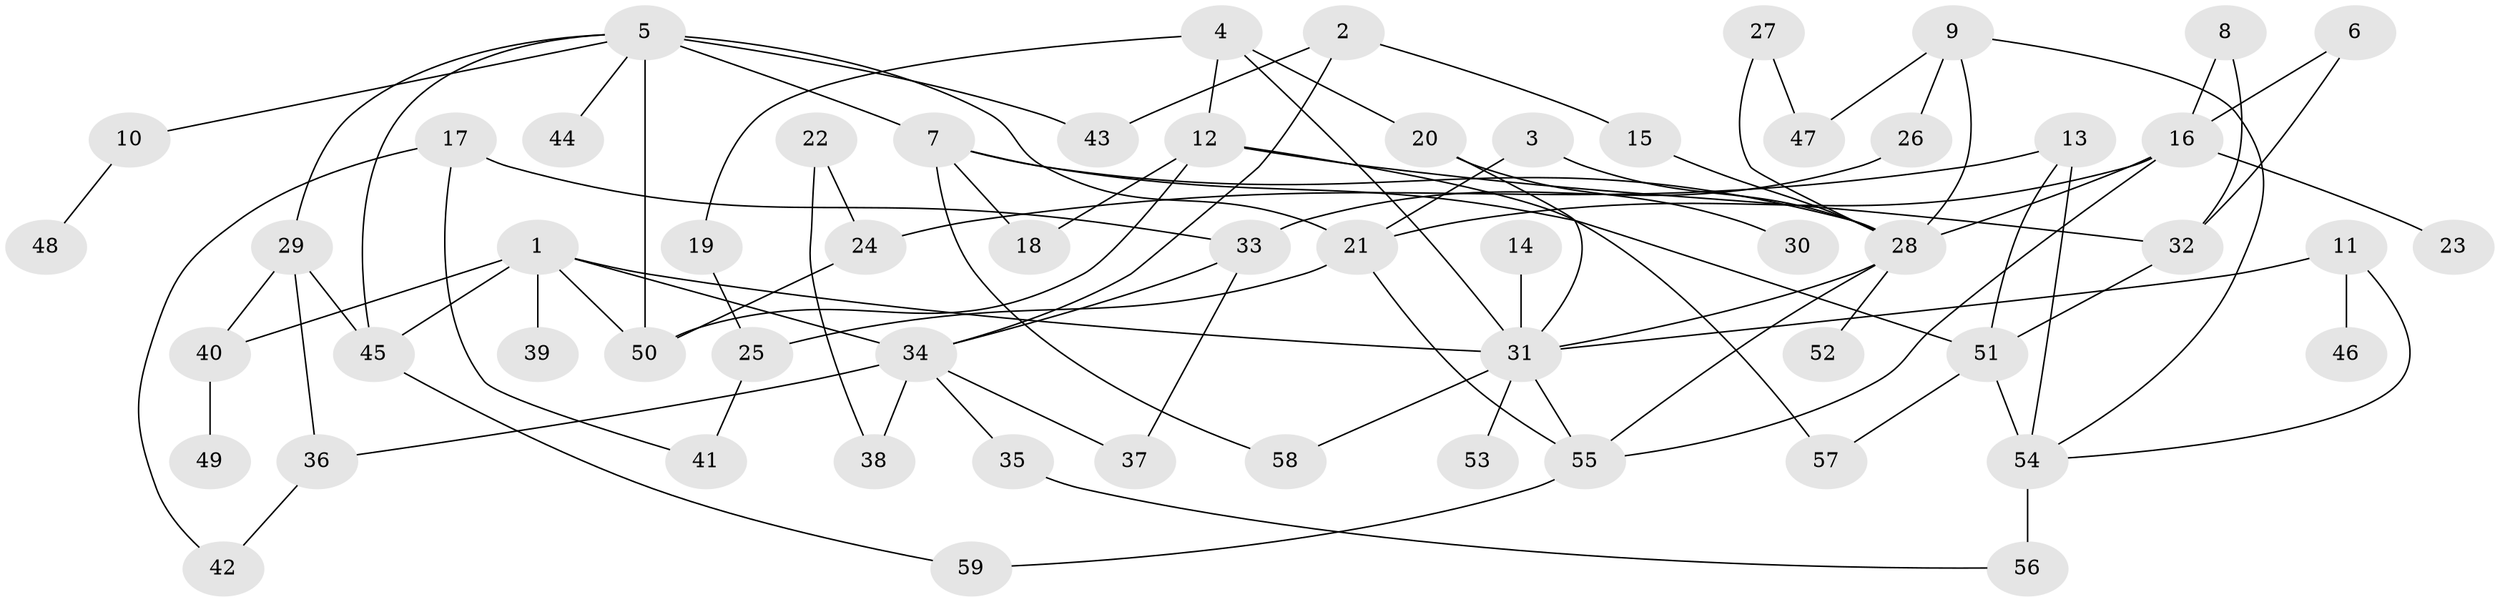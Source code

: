 // original degree distribution, {11: 0.008547008547008548, 4: 0.11965811965811966, 10: 0.008547008547008548, 1: 0.24786324786324787, 8: 0.008547008547008548, 5: 0.02564102564102564, 6: 0.03418803418803419, 3: 0.17094017094017094, 2: 0.36752136752136755, 7: 0.008547008547008548}
// Generated by graph-tools (version 1.1) at 2025/01/03/09/25 03:01:09]
// undirected, 59 vertices, 91 edges
graph export_dot {
graph [start="1"]
  node [color=gray90,style=filled];
  1;
  2;
  3;
  4;
  5;
  6;
  7;
  8;
  9;
  10;
  11;
  12;
  13;
  14;
  15;
  16;
  17;
  18;
  19;
  20;
  21;
  22;
  23;
  24;
  25;
  26;
  27;
  28;
  29;
  30;
  31;
  32;
  33;
  34;
  35;
  36;
  37;
  38;
  39;
  40;
  41;
  42;
  43;
  44;
  45;
  46;
  47;
  48;
  49;
  50;
  51;
  52;
  53;
  54;
  55;
  56;
  57;
  58;
  59;
  1 -- 31 [weight=1.0];
  1 -- 34 [weight=1.0];
  1 -- 39 [weight=1.0];
  1 -- 40 [weight=1.0];
  1 -- 45 [weight=1.0];
  1 -- 50 [weight=1.0];
  2 -- 15 [weight=1.0];
  2 -- 34 [weight=1.0];
  2 -- 43 [weight=1.0];
  3 -- 21 [weight=1.0];
  3 -- 28 [weight=1.0];
  4 -- 12 [weight=1.0];
  4 -- 19 [weight=1.0];
  4 -- 20 [weight=1.0];
  4 -- 31 [weight=1.0];
  5 -- 7 [weight=1.0];
  5 -- 10 [weight=1.0];
  5 -- 21 [weight=2.0];
  5 -- 29 [weight=1.0];
  5 -- 43 [weight=1.0];
  5 -- 44 [weight=1.0];
  5 -- 45 [weight=1.0];
  5 -- 50 [weight=1.0];
  6 -- 16 [weight=1.0];
  6 -- 32 [weight=1.0];
  7 -- 18 [weight=1.0];
  7 -- 28 [weight=1.0];
  7 -- 51 [weight=1.0];
  7 -- 58 [weight=1.0];
  8 -- 16 [weight=1.0];
  8 -- 32 [weight=1.0];
  9 -- 26 [weight=1.0];
  9 -- 28 [weight=1.0];
  9 -- 47 [weight=1.0];
  9 -- 54 [weight=1.0];
  10 -- 48 [weight=1.0];
  11 -- 31 [weight=1.0];
  11 -- 46 [weight=1.0];
  11 -- 54 [weight=1.0];
  12 -- 18 [weight=1.0];
  12 -- 32 [weight=2.0];
  12 -- 50 [weight=1.0];
  12 -- 57 [weight=1.0];
  13 -- 24 [weight=1.0];
  13 -- 51 [weight=1.0];
  13 -- 54 [weight=1.0];
  14 -- 31 [weight=1.0];
  15 -- 28 [weight=1.0];
  16 -- 21 [weight=1.0];
  16 -- 23 [weight=1.0];
  16 -- 28 [weight=1.0];
  16 -- 55 [weight=1.0];
  17 -- 33 [weight=1.0];
  17 -- 41 [weight=1.0];
  17 -- 42 [weight=1.0];
  19 -- 25 [weight=1.0];
  20 -- 30 [weight=1.0];
  20 -- 31 [weight=1.0];
  21 -- 25 [weight=1.0];
  21 -- 55 [weight=1.0];
  22 -- 24 [weight=1.0];
  22 -- 38 [weight=1.0];
  24 -- 50 [weight=1.0];
  25 -- 41 [weight=1.0];
  26 -- 33 [weight=1.0];
  27 -- 28 [weight=1.0];
  27 -- 47 [weight=1.0];
  28 -- 31 [weight=1.0];
  28 -- 52 [weight=1.0];
  28 -- 55 [weight=1.0];
  29 -- 36 [weight=1.0];
  29 -- 40 [weight=1.0];
  29 -- 45 [weight=1.0];
  31 -- 53 [weight=1.0];
  31 -- 55 [weight=1.0];
  31 -- 58 [weight=1.0];
  32 -- 51 [weight=1.0];
  33 -- 34 [weight=1.0];
  33 -- 37 [weight=1.0];
  34 -- 35 [weight=1.0];
  34 -- 36 [weight=1.0];
  34 -- 37 [weight=1.0];
  34 -- 38 [weight=1.0];
  35 -- 56 [weight=1.0];
  36 -- 42 [weight=1.0];
  40 -- 49 [weight=1.0];
  45 -- 59 [weight=1.0];
  51 -- 54 [weight=2.0];
  51 -- 57 [weight=1.0];
  54 -- 56 [weight=2.0];
  55 -- 59 [weight=1.0];
}

